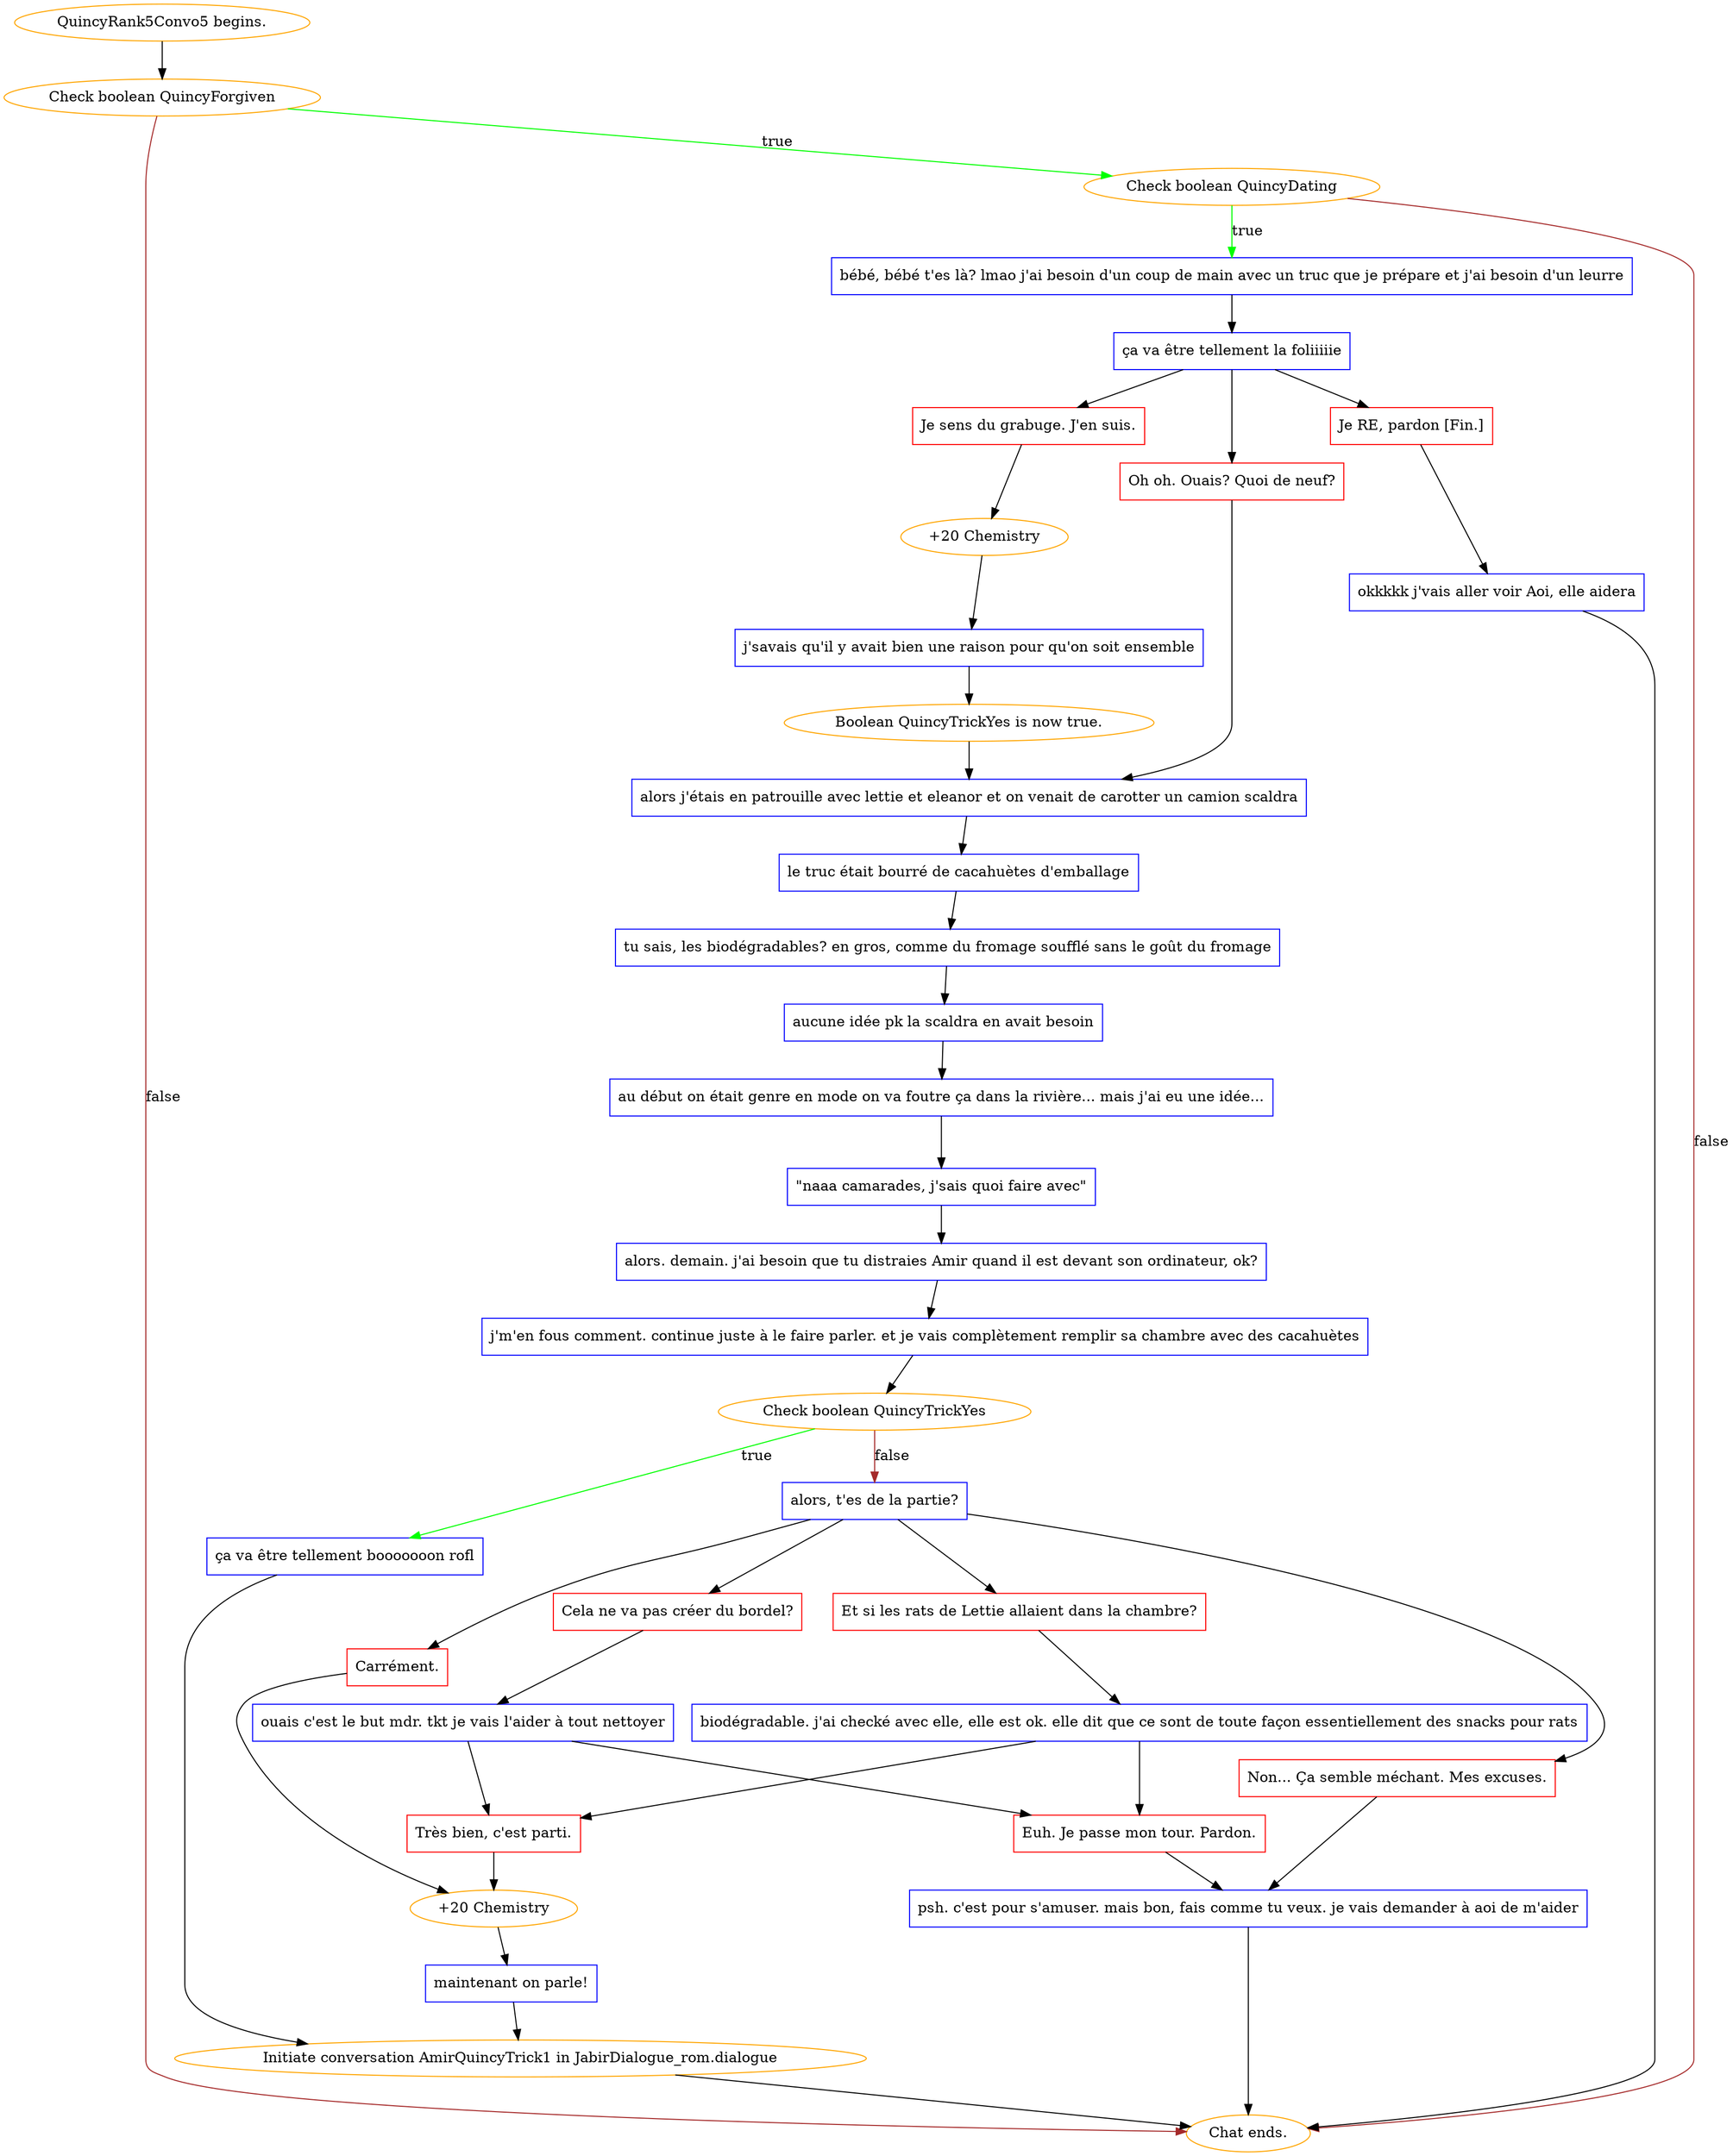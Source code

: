 digraph {
	"QuincyRank5Convo5 begins." [color=orange];
		"QuincyRank5Convo5 begins." -> j2406381004;
	j2406381004 [label="Check boolean QuincyForgiven",color=orange];
		j2406381004 -> j2463720372 [label=true,color=green];
		j2406381004 -> "Chat ends." [label=false,color=brown];
	j2463720372 [label="Check boolean QuincyDating",color=orange];
		j2463720372 -> j2854832383 [label=true,color=green];
		j2463720372 -> "Chat ends." [label=false,color=brown];
	"Chat ends." [color=orange];
	j2854832383 [label="bébé, bébé t'es là? lmao j'ai besoin d'un coup de main avec un truc que je prépare et j'ai besoin d'un leurre",shape=box,color=blue];
		j2854832383 -> j2162901468;
	j2162901468 [label="ça va être tellement la foliiiiie",shape=box,color=blue];
		j2162901468 -> j3842920962;
		j2162901468 -> j145002421;
		j2162901468 -> j2706646250;
	j3842920962 [label="Je sens du grabuge. J'en suis.",shape=box,color=red];
		j3842920962 -> j3074071218;
	j145002421 [label="Oh oh. Ouais? Quoi de neuf?",shape=box,color=red];
		j145002421 -> j3424054061;
	j2706646250 [label="Je RE, pardon [Fin.]",shape=box,color=red];
		j2706646250 -> j3763139100;
	j3074071218 [label="+20 Chemistry",color=orange];
		j3074071218 -> j1864237955;
	j3424054061 [label="alors j'étais en patrouille avec lettie et eleanor et on venait de carotter un camion scaldra",shape=box,color=blue];
		j3424054061 -> j3128702610;
	j3763139100 [label="okkkkk j'vais aller voir Aoi, elle aidera",shape=box,color=blue];
		j3763139100 -> "Chat ends.";
	j1864237955 [label="j'savais qu'il y avait bien une raison pour qu'on soit ensemble",shape=box,color=blue];
		j1864237955 -> j1765190813;
	j3128702610 [label="le truc était bourré de cacahuètes d'emballage",shape=box,color=blue];
		j3128702610 -> j1042822428;
	j1765190813 [label="Boolean QuincyTrickYes is now true.",color=orange];
		j1765190813 -> j3424054061;
	j1042822428 [label="tu sais, les biodégradables? en gros, comme du fromage soufflé sans le goût du fromage",shape=box,color=blue];
		j1042822428 -> j256321892;
	j256321892 [label="aucune idée pk la scaldra en avait besoin",shape=box,color=blue];
		j256321892 -> j1553488187;
	j1553488187 [label="au début on était genre en mode on va foutre ça dans la rivière... mais j'ai eu une idée...",shape=box,color=blue];
		j1553488187 -> j3837975062;
	j3837975062 [label="\"naaa camarades, j'sais quoi faire avec\"",shape=box,color=blue];
		j3837975062 -> j776090877;
	j776090877 [label="alors. demain. j'ai besoin que tu distraies Amir quand il est devant son ordinateur, ok?",shape=box,color=blue];
		j776090877 -> j3208530067;
	j3208530067 [label="j'm'en fous comment. continue juste à le faire parler. et je vais complètement remplir sa chambre avec des cacahuètes",shape=box,color=blue];
		j3208530067 -> j1473036272;
	j1473036272 [label="Check boolean QuincyTrickYes",color=orange];
		j1473036272 -> j1453443144 [label=true,color=green];
		j1473036272 -> j1017401024 [label=false,color=brown];
	j1453443144 [label="ça va être tellement booooooon rofl",shape=box,color=blue];
		j1453443144 -> "Initiate conversation AmirQuincyTrick1 in JabirDialogue_rom.dialogue";
	j1017401024 [label="alors, t'es de la partie?",shape=box,color=blue];
		j1017401024 -> j2675144004;
		j1017401024 -> j3648466375;
		j1017401024 -> j1051283027;
		j1017401024 -> j2537508619;
	"Initiate conversation AmirQuincyTrick1 in JabirDialogue_rom.dialogue" [label="Initiate conversation AmirQuincyTrick1 in JabirDialogue_rom.dialogue",color=orange];
		"Initiate conversation AmirQuincyTrick1 in JabirDialogue_rom.dialogue" -> "Chat ends.";
	j2675144004 [label="Carrément.",shape=box,color=red];
		j2675144004 -> j3634646256;
	j3648466375 [label="Cela ne va pas créer du bordel?",shape=box,color=red];
		j3648466375 -> j3179498778;
	j1051283027 [label="Et si les rats de Lettie allaient dans la chambre?",shape=box,color=red];
		j1051283027 -> j728859904;
	j2537508619 [label="Non... Ça semble méchant. Mes excuses.",shape=box,color=red];
		j2537508619 -> j1367292234;
	j3634646256 [label="+20 Chemistry",color=orange];
		j3634646256 -> j1503357986;
	j3179498778 [label="ouais c'est le but mdr. tkt je vais l'aider à tout nettoyer",shape=box,color=blue];
		j3179498778 -> j4134617812;
		j3179498778 -> j554159725;
	j728859904 [label="biodégradable. j'ai checké avec elle, elle est ok. elle dit que ce sont de toute façon essentiellement des snacks pour rats",shape=box,color=blue];
		j728859904 -> j4134617812;
		j728859904 -> j554159725;
	j1367292234 [label="psh. c'est pour s'amuser. mais bon, fais comme tu veux. je vais demander à aoi de m'aider",shape=box,color=blue];
		j1367292234 -> "Chat ends.";
	j1503357986 [label="maintenant on parle!",shape=box,color=blue];
		j1503357986 -> "Initiate conversation AmirQuincyTrick1 in JabirDialogue_rom.dialogue";
	j4134617812 [label="Très bien, c'est parti.",shape=box,color=red];
		j4134617812 -> j3634646256;
	j554159725 [label="Euh. Je passe mon tour. Pardon.",shape=box,color=red];
		j554159725 -> j1367292234;
}